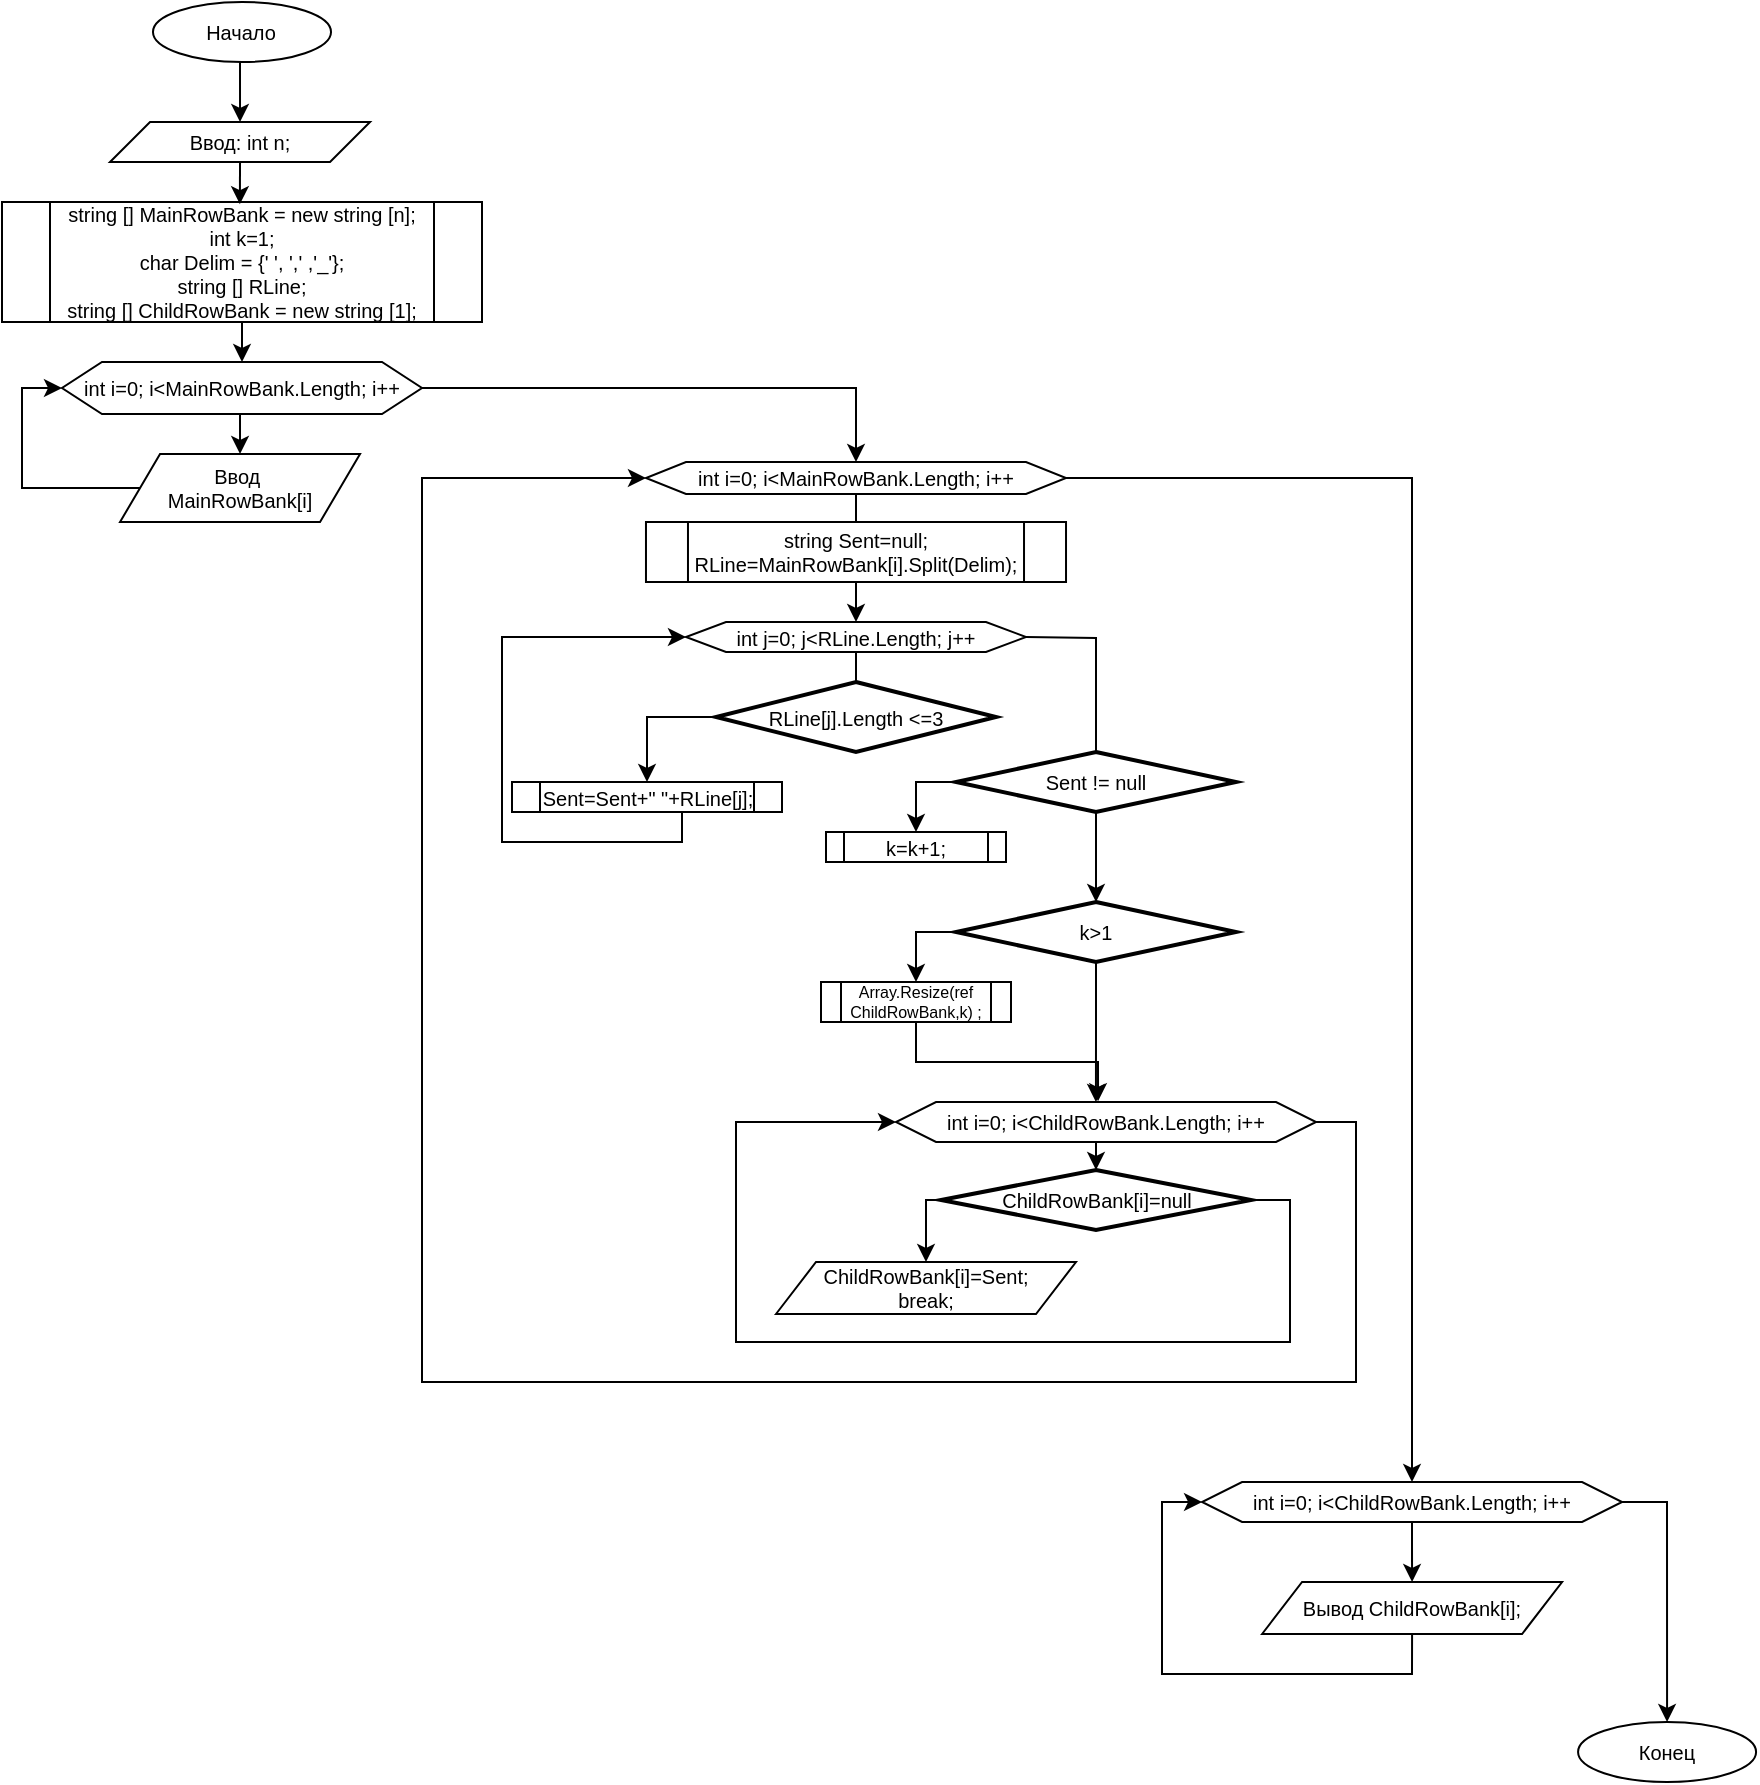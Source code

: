 <mxfile version="24.1.0" type="device">
  <diagram id="C5RBs43oDa-KdzZeNtuy" name="Page-1">
    <mxGraphModel dx="989" dy="582" grid="1" gridSize="10" guides="1" tooltips="1" connect="1" arrows="1" fold="1" page="1" pageScale="1" pageWidth="827" pageHeight="1169" math="0" shadow="0">
      <root>
        <mxCell id="WIyWlLk6GJQsqaUBKTNV-0" />
        <mxCell id="WIyWlLk6GJQsqaUBKTNV-1" parent="WIyWlLk6GJQsqaUBKTNV-0" />
        <mxCell id="o3ZpuMAqkeh1EabLpIii-0" value="&lt;div style=&quot;font-size: 10px;&quot;&gt;&lt;span style=&quot;background-color: initial; font-size: 10px;&quot;&gt;Ввод: int n;&lt;/span&gt;&lt;/div&gt;" style="shape=parallelogram;perimeter=parallelogramPerimeter;whiteSpace=wrap;html=1;fixedSize=1;align=center;fontSize=10;" vertex="1" parent="WIyWlLk6GJQsqaUBKTNV-1">
          <mxGeometry x="114.02" y="230" width="130" height="20" as="geometry" />
        </mxCell>
        <mxCell id="o3ZpuMAqkeh1EabLpIii-20" style="edgeStyle=orthogonalEdgeStyle;rounded=0;orthogonalLoop=1;jettySize=auto;html=1;exitX=0.5;exitY=1;exitDx=0;exitDy=0;entryX=0.5;entryY=0;entryDx=0;entryDy=0;fontSize=10;" edge="1" parent="WIyWlLk6GJQsqaUBKTNV-1" source="o3ZpuMAqkeh1EabLpIii-2" target="o3ZpuMAqkeh1EabLpIii-10">
          <mxGeometry relative="1" as="geometry" />
        </mxCell>
        <mxCell id="o3ZpuMAqkeh1EabLpIii-2" value="&lt;div style=&quot;font-size: 10px;&quot;&gt;string [] MainRowBank = new string [n];&lt;br style=&quot;font-size: 10px;&quot;&gt;&lt;/div&gt;&lt;div style=&quot;font-size: 10px;&quot;&gt;int k=1;&lt;span style=&quot;background-color: initial; font-size: 10px;&quot;&gt;&lt;br style=&quot;font-size: 10px;&quot;&gt;&lt;/span&gt;&lt;/div&gt;&lt;div style=&quot;font-size: 10px;&quot;&gt;char Delim = {&#39; &#39;, &#39;,&#39; ,&#39;_&#39;};&lt;/div&gt;&lt;div style=&quot;font-size: 10px;&quot;&gt;&lt;div style=&quot;font-size: 10px;&quot;&gt;string [] RLine;&lt;/div&gt;&lt;div style=&quot;font-size: 10px;&quot;&gt;string [] ChildRowBank = new string [1];&lt;/div&gt;&lt;/div&gt;" style="shape=process;whiteSpace=wrap;html=1;backgroundOutline=1;fontSize=10;" vertex="1" parent="WIyWlLk6GJQsqaUBKTNV-1">
          <mxGeometry x="60" y="270" width="240" height="60" as="geometry" />
        </mxCell>
        <mxCell id="o3ZpuMAqkeh1EabLpIii-18" style="edgeStyle=orthogonalEdgeStyle;rounded=0;orthogonalLoop=1;jettySize=auto;html=1;exitX=0.5;exitY=1;exitDx=0;exitDy=0;entryX=0.5;entryY=0;entryDx=0;entryDy=0;fontSize=10;" edge="1" parent="WIyWlLk6GJQsqaUBKTNV-1" source="o3ZpuMAqkeh1EabLpIii-3" target="o3ZpuMAqkeh1EabLpIii-0">
          <mxGeometry relative="1" as="geometry" />
        </mxCell>
        <mxCell id="o3ZpuMAqkeh1EabLpIii-3" value="Начало" style="ellipse;whiteSpace=wrap;html=1;fontSize=10;" vertex="1" parent="WIyWlLk6GJQsqaUBKTNV-1">
          <mxGeometry x="135.49" y="170" width="89.02" height="30" as="geometry" />
        </mxCell>
        <mxCell id="o3ZpuMAqkeh1EabLpIii-8" style="edgeStyle=orthogonalEdgeStyle;rounded=0;orthogonalLoop=1;jettySize=auto;html=1;exitX=0.5;exitY=1;exitDx=0;exitDy=0;fontSize=10;" edge="1" parent="WIyWlLk6GJQsqaUBKTNV-1" source="o3ZpuMAqkeh1EabLpIii-0" target="o3ZpuMAqkeh1EabLpIii-0">
          <mxGeometry relative="1" as="geometry" />
        </mxCell>
        <mxCell id="o3ZpuMAqkeh1EabLpIii-33" style="edgeStyle=orthogonalEdgeStyle;rounded=0;orthogonalLoop=1;jettySize=auto;html=1;exitX=1;exitY=0.5;exitDx=0;exitDy=0;entryX=0.5;entryY=0;entryDx=0;entryDy=0;fontSize=10;" edge="1" parent="WIyWlLk6GJQsqaUBKTNV-1" source="o3ZpuMAqkeh1EabLpIii-10" target="o3ZpuMAqkeh1EabLpIii-21">
          <mxGeometry relative="1" as="geometry" />
        </mxCell>
        <mxCell id="o3ZpuMAqkeh1EabLpIii-45" style="edgeStyle=orthogonalEdgeStyle;rounded=0;orthogonalLoop=1;jettySize=auto;html=1;exitX=0.5;exitY=1;exitDx=0;exitDy=0;entryX=0.5;entryY=0;entryDx=0;entryDy=0;" edge="1" parent="WIyWlLk6GJQsqaUBKTNV-1" source="o3ZpuMAqkeh1EabLpIii-10" target="o3ZpuMAqkeh1EabLpIii-11">
          <mxGeometry relative="1" as="geometry" />
        </mxCell>
        <mxCell id="o3ZpuMAqkeh1EabLpIii-10" value="int i=0; i&amp;lt;MainRowBank.Length; i++" style="shape=hexagon;perimeter=hexagonPerimeter2;whiteSpace=wrap;html=1;fixedSize=1;fontSize=10;" vertex="1" parent="WIyWlLk6GJQsqaUBKTNV-1">
          <mxGeometry x="90" y="350" width="180" height="26" as="geometry" />
        </mxCell>
        <mxCell id="o3ZpuMAqkeh1EabLpIii-47" style="edgeStyle=orthogonalEdgeStyle;rounded=0;orthogonalLoop=1;jettySize=auto;html=1;exitX=0;exitY=0.5;exitDx=0;exitDy=0;entryX=0;entryY=0.5;entryDx=0;entryDy=0;" edge="1" parent="WIyWlLk6GJQsqaUBKTNV-1" source="o3ZpuMAqkeh1EabLpIii-11" target="o3ZpuMAqkeh1EabLpIii-10">
          <mxGeometry relative="1" as="geometry">
            <Array as="points">
              <mxPoint x="70" y="413" />
              <mxPoint x="70" y="363" />
            </Array>
          </mxGeometry>
        </mxCell>
        <mxCell id="o3ZpuMAqkeh1EabLpIii-11" value="Ввод&amp;nbsp;&lt;div style=&quot;font-size: 10px;&quot;&gt;MainRowBank[i]&lt;/div&gt;" style="shape=parallelogram;perimeter=parallelogramPerimeter;whiteSpace=wrap;html=1;fixedSize=1;fontSize=10;" vertex="1" parent="WIyWlLk6GJQsqaUBKTNV-1">
          <mxGeometry x="119.02" y="396" width="120" height="34" as="geometry" />
        </mxCell>
        <mxCell id="o3ZpuMAqkeh1EabLpIii-19" style="edgeStyle=orthogonalEdgeStyle;rounded=0;orthogonalLoop=1;jettySize=auto;html=1;exitX=0.5;exitY=1;exitDx=0;exitDy=0;entryX=0.464;entryY=0.012;entryDx=0;entryDy=0;entryPerimeter=0;fontSize=10;" edge="1" parent="WIyWlLk6GJQsqaUBKTNV-1" source="o3ZpuMAqkeh1EabLpIii-0">
          <mxGeometry relative="1" as="geometry">
            <mxPoint x="178.92" y="271.08" as="targetPoint" />
          </mxGeometry>
        </mxCell>
        <mxCell id="o3ZpuMAqkeh1EabLpIii-78" style="edgeStyle=orthogonalEdgeStyle;rounded=0;orthogonalLoop=1;jettySize=auto;html=1;exitX=1;exitY=0.5;exitDx=0;exitDy=0;" edge="1" parent="WIyWlLk6GJQsqaUBKTNV-1" source="o3ZpuMAqkeh1EabLpIii-21" target="o3ZpuMAqkeh1EabLpIii-70">
          <mxGeometry relative="1" as="geometry" />
        </mxCell>
        <mxCell id="o3ZpuMAqkeh1EabLpIii-21" value="int i=0; i&amp;lt;MainRowBank.Length; i++" style="shape=hexagon;perimeter=hexagonPerimeter2;whiteSpace=wrap;html=1;fixedSize=1;fontSize=10;" vertex="1" parent="WIyWlLk6GJQsqaUBKTNV-1">
          <mxGeometry x="381.99" y="400" width="210.02" height="16" as="geometry" />
        </mxCell>
        <mxCell id="o3ZpuMAqkeh1EabLpIii-31" style="edgeStyle=orthogonalEdgeStyle;rounded=0;orthogonalLoop=1;jettySize=auto;html=1;exitX=0.5;exitY=1;exitDx=0;exitDy=0;entryX=0.5;entryY=0;entryDx=0;entryDy=0;fontSize=10;" edge="1" parent="WIyWlLk6GJQsqaUBKTNV-1" source="o3ZpuMAqkeh1EabLpIii-23" target="o3ZpuMAqkeh1EabLpIii-25">
          <mxGeometry relative="1" as="geometry" />
        </mxCell>
        <mxCell id="o3ZpuMAqkeh1EabLpIii-23" value="&lt;div style=&quot;font-size: 10px;&quot;&gt;string Sent=null;&lt;/div&gt;&lt;div style=&quot;font-size: 10px;&quot;&gt;&lt;span style=&quot;background-color: initial; font-size: 10px;&quot;&gt;RLine=&lt;/span&gt;&lt;span style=&quot;background-color: initial; font-size: 10px;&quot;&gt;MainRowBank[i].Split(Delim);&lt;/span&gt;&lt;/div&gt;" style="shape=process;whiteSpace=wrap;html=1;backgroundOutline=1;fontSize=10;" vertex="1" parent="WIyWlLk6GJQsqaUBKTNV-1">
          <mxGeometry x="381.99" y="430" width="210.02" height="30" as="geometry" />
        </mxCell>
        <mxCell id="o3ZpuMAqkeh1EabLpIii-24" value="" style="endArrow=none;html=1;rounded=0;entryX=0.5;entryY=1;entryDx=0;entryDy=0;exitX=0.5;exitY=0;exitDx=0;exitDy=0;fontSize=10;" edge="1" parent="WIyWlLk6GJQsqaUBKTNV-1" source="o3ZpuMAqkeh1EabLpIii-23" target="o3ZpuMAqkeh1EabLpIii-21">
          <mxGeometry width="50" height="50" relative="1" as="geometry">
            <mxPoint x="402.01" y="460" as="sourcePoint" />
            <mxPoint x="452.01" y="410" as="targetPoint" />
          </mxGeometry>
        </mxCell>
        <mxCell id="o3ZpuMAqkeh1EabLpIii-25" value="int j=0; j&amp;lt;RLine.Length; j++" style="shape=hexagon;perimeter=hexagonPerimeter2;whiteSpace=wrap;html=1;fixedSize=1;fontSize=10;" vertex="1" parent="WIyWlLk6GJQsqaUBKTNV-1">
          <mxGeometry x="401.99" y="480" width="170.02" height="15" as="geometry" />
        </mxCell>
        <mxCell id="o3ZpuMAqkeh1EabLpIii-48" style="edgeStyle=orthogonalEdgeStyle;rounded=0;orthogonalLoop=1;jettySize=auto;html=1;exitX=0;exitY=0.5;exitDx=0;exitDy=0;exitPerimeter=0;entryX=0.5;entryY=0;entryDx=0;entryDy=0;" edge="1" parent="WIyWlLk6GJQsqaUBKTNV-1" source="o3ZpuMAqkeh1EabLpIii-26" target="o3ZpuMAqkeh1EabLpIii-27">
          <mxGeometry relative="1" as="geometry" />
        </mxCell>
        <mxCell id="o3ZpuMAqkeh1EabLpIii-26" value="RLine[j].Length &amp;lt;=3" style="strokeWidth=2;html=1;shape=mxgraph.flowchart.decision;whiteSpace=wrap;fontSize=10;" vertex="1" parent="WIyWlLk6GJQsqaUBKTNV-1">
          <mxGeometry x="417" y="510" width="140" height="35" as="geometry" />
        </mxCell>
        <mxCell id="o3ZpuMAqkeh1EabLpIii-30" style="edgeStyle=orthogonalEdgeStyle;rounded=0;orthogonalLoop=1;jettySize=auto;html=1;entryX=0;entryY=0.5;entryDx=0;entryDy=0;fontSize=10;" edge="1" parent="WIyWlLk6GJQsqaUBKTNV-1" source="o3ZpuMAqkeh1EabLpIii-27" target="o3ZpuMAqkeh1EabLpIii-25">
          <mxGeometry relative="1" as="geometry">
            <Array as="points">
              <mxPoint x="400" y="590" />
              <mxPoint x="310" y="590" />
              <mxPoint x="310" y="488" />
            </Array>
          </mxGeometry>
        </mxCell>
        <mxCell id="o3ZpuMAqkeh1EabLpIii-27" value="Sent=Sent+&quot; &quot;+RLine[j];" style="shape=process;whiteSpace=wrap;html=1;backgroundOutline=1;fontSize=10;" vertex="1" parent="WIyWlLk6GJQsqaUBKTNV-1">
          <mxGeometry x="315" y="560" width="135" height="15" as="geometry" />
        </mxCell>
        <mxCell id="o3ZpuMAqkeh1EabLpIii-29" value="" style="endArrow=none;html=1;rounded=0;entryX=0.5;entryY=1;entryDx=0;entryDy=0;fontSize=10;" edge="1" parent="WIyWlLk6GJQsqaUBKTNV-1" source="o3ZpuMAqkeh1EabLpIii-26" target="o3ZpuMAqkeh1EabLpIii-25">
          <mxGeometry width="50" height="50" relative="1" as="geometry">
            <mxPoint x="427.02" y="750" as="sourcePoint" />
            <mxPoint x="477.02" y="700" as="targetPoint" />
          </mxGeometry>
        </mxCell>
        <mxCell id="o3ZpuMAqkeh1EabLpIii-37" style="edgeStyle=orthogonalEdgeStyle;rounded=0;orthogonalLoop=1;jettySize=auto;html=1;exitX=0;exitY=0.5;exitDx=0;exitDy=0;exitPerimeter=0;entryX=0.5;entryY=0;entryDx=0;entryDy=0;fontSize=10;" edge="1" parent="WIyWlLk6GJQsqaUBKTNV-1" source="o3ZpuMAqkeh1EabLpIii-34" target="o3ZpuMAqkeh1EabLpIii-36">
          <mxGeometry relative="1" as="geometry" />
        </mxCell>
        <mxCell id="o3ZpuMAqkeh1EabLpIii-34" value="Sent != null" style="strokeWidth=2;html=1;shape=mxgraph.flowchart.decision;whiteSpace=wrap;fontSize=10;" vertex="1" parent="WIyWlLk6GJQsqaUBKTNV-1">
          <mxGeometry x="537" y="545" width="140" height="30" as="geometry" />
        </mxCell>
        <mxCell id="o3ZpuMAqkeh1EabLpIii-36" value="k=k+1;" style="shape=process;whiteSpace=wrap;html=1;backgroundOutline=1;fontSize=10;" vertex="1" parent="WIyWlLk6GJQsqaUBKTNV-1">
          <mxGeometry x="472" y="585" width="90" height="15" as="geometry" />
        </mxCell>
        <mxCell id="o3ZpuMAqkeh1EabLpIii-42" style="edgeStyle=orthogonalEdgeStyle;rounded=0;orthogonalLoop=1;jettySize=auto;html=1;exitX=0;exitY=0.5;exitDx=0;exitDy=0;exitPerimeter=0;entryX=0.5;entryY=0;entryDx=0;entryDy=0;fontSize=10;" edge="1" parent="WIyWlLk6GJQsqaUBKTNV-1" source="o3ZpuMAqkeh1EabLpIii-38" target="o3ZpuMAqkeh1EabLpIii-41">
          <mxGeometry relative="1" as="geometry" />
        </mxCell>
        <mxCell id="o3ZpuMAqkeh1EabLpIii-56" style="edgeStyle=orthogonalEdgeStyle;rounded=0;orthogonalLoop=1;jettySize=auto;html=1;exitX=0.5;exitY=1;exitDx=0;exitDy=0;exitPerimeter=0;" edge="1" parent="WIyWlLk6GJQsqaUBKTNV-1" source="o3ZpuMAqkeh1EabLpIii-38">
          <mxGeometry relative="1" as="geometry">
            <mxPoint x="606.966" y="720" as="targetPoint" />
          </mxGeometry>
        </mxCell>
        <mxCell id="o3ZpuMAqkeh1EabLpIii-38" value="k&amp;gt;1" style="strokeWidth=2;html=1;shape=mxgraph.flowchart.decision;whiteSpace=wrap;fontSize=10;" vertex="1" parent="WIyWlLk6GJQsqaUBKTNV-1">
          <mxGeometry x="537" y="620" width="140" height="30" as="geometry" />
        </mxCell>
        <mxCell id="o3ZpuMAqkeh1EabLpIii-39" value="" style="endArrow=none;html=1;rounded=0;entryX=1;entryY=0.5;entryDx=0;entryDy=0;exitX=0.5;exitY=0;exitDx=0;exitDy=0;exitPerimeter=0;fontSize=10;" edge="1" parent="WIyWlLk6GJQsqaUBKTNV-1" source="o3ZpuMAqkeh1EabLpIii-34" target="o3ZpuMAqkeh1EabLpIii-25">
          <mxGeometry width="50" height="50" relative="1" as="geometry">
            <mxPoint x="467" y="820" as="sourcePoint" />
            <mxPoint x="517" y="770" as="targetPoint" />
            <Array as="points">
              <mxPoint x="607" y="488" />
            </Array>
          </mxGeometry>
        </mxCell>
        <mxCell id="o3ZpuMAqkeh1EabLpIii-41" value="Array.Resize(ref ChildRowBank,k) ;" style="shape=process;whiteSpace=wrap;html=1;backgroundOutline=1;fontSize=8;" vertex="1" parent="WIyWlLk6GJQsqaUBKTNV-1">
          <mxGeometry x="469.5" y="660" width="95" height="20" as="geometry" />
        </mxCell>
        <mxCell id="o3ZpuMAqkeh1EabLpIii-69" style="edgeStyle=orthogonalEdgeStyle;rounded=0;orthogonalLoop=1;jettySize=auto;html=1;exitX=1;exitY=0.5;exitDx=0;exitDy=0;entryX=0;entryY=0.5;entryDx=0;entryDy=0;" edge="1" parent="WIyWlLk6GJQsqaUBKTNV-1" source="o3ZpuMAqkeh1EabLpIii-50" target="o3ZpuMAqkeh1EabLpIii-21">
          <mxGeometry relative="1" as="geometry">
            <Array as="points">
              <mxPoint x="737" y="730" />
              <mxPoint x="737" y="860" />
              <mxPoint x="270" y="860" />
              <mxPoint x="270" y="408" />
            </Array>
          </mxGeometry>
        </mxCell>
        <mxCell id="o3ZpuMAqkeh1EabLpIii-50" value="int i=0; i&amp;lt;ChildRowBank.Length; i++" style="shape=hexagon;perimeter=hexagonPerimeter2;whiteSpace=wrap;html=1;fixedSize=1;fontSize=10;" vertex="1" parent="WIyWlLk6GJQsqaUBKTNV-1">
          <mxGeometry x="507" y="720" width="210.02" height="20" as="geometry" />
        </mxCell>
        <mxCell id="o3ZpuMAqkeh1EabLpIii-53" style="edgeStyle=orthogonalEdgeStyle;rounded=0;orthogonalLoop=1;jettySize=auto;html=1;exitX=0.5;exitY=1;exitDx=0;exitDy=0;entryX=0.481;entryY=-0.017;entryDx=0;entryDy=0;entryPerimeter=0;" edge="1" parent="WIyWlLk6GJQsqaUBKTNV-1" source="o3ZpuMAqkeh1EabLpIii-41" target="o3ZpuMAqkeh1EabLpIii-50">
          <mxGeometry relative="1" as="geometry" />
        </mxCell>
        <mxCell id="o3ZpuMAqkeh1EabLpIii-54" style="edgeStyle=orthogonalEdgeStyle;rounded=0;orthogonalLoop=1;jettySize=auto;html=1;exitX=0.5;exitY=1;exitDx=0;exitDy=0;exitPerimeter=0;entryX=0.5;entryY=0;entryDx=0;entryDy=0;entryPerimeter=0;" edge="1" parent="WIyWlLk6GJQsqaUBKTNV-1" source="o3ZpuMAqkeh1EabLpIii-34" target="o3ZpuMAqkeh1EabLpIii-38">
          <mxGeometry relative="1" as="geometry" />
        </mxCell>
        <mxCell id="o3ZpuMAqkeh1EabLpIii-57" value="&lt;div style=&quot;font-size: 10px;&quot;&gt;ChildRowBank[i]=Sent;&lt;/div&gt;&lt;div style=&quot;font-size: 10px;&quot;&gt;break;&lt;/div&gt;" style="shape=parallelogram;perimeter=parallelogramPerimeter;whiteSpace=wrap;html=1;fixedSize=1;fontSize=10;" vertex="1" parent="WIyWlLk6GJQsqaUBKTNV-1">
          <mxGeometry x="447" y="800" width="150" height="26" as="geometry" />
        </mxCell>
        <mxCell id="o3ZpuMAqkeh1EabLpIii-63" style="edgeStyle=orthogonalEdgeStyle;rounded=0;orthogonalLoop=1;jettySize=auto;html=1;exitX=0;exitY=0.5;exitDx=0;exitDy=0;exitPerimeter=0;entryX=0.5;entryY=0;entryDx=0;entryDy=0;" edge="1" parent="WIyWlLk6GJQsqaUBKTNV-1" source="o3ZpuMAqkeh1EabLpIii-60" target="o3ZpuMAqkeh1EabLpIii-57">
          <mxGeometry relative="1" as="geometry" />
        </mxCell>
        <mxCell id="o3ZpuMAqkeh1EabLpIii-66" style="edgeStyle=orthogonalEdgeStyle;rounded=0;orthogonalLoop=1;jettySize=auto;html=1;exitX=1;exitY=0.5;exitDx=0;exitDy=0;exitPerimeter=0;entryX=0;entryY=0.5;entryDx=0;entryDy=0;" edge="1" parent="WIyWlLk6GJQsqaUBKTNV-1" source="o3ZpuMAqkeh1EabLpIii-60" target="o3ZpuMAqkeh1EabLpIii-50">
          <mxGeometry relative="1" as="geometry">
            <mxPoint x="367" y="910" as="targetPoint" />
            <Array as="points">
              <mxPoint x="704" y="769" />
              <mxPoint x="704" y="840" />
              <mxPoint x="427" y="840" />
              <mxPoint x="427" y="730" />
            </Array>
          </mxGeometry>
        </mxCell>
        <mxCell id="o3ZpuMAqkeh1EabLpIii-60" value="ChildRowBank[i]=null" style="strokeWidth=2;html=1;shape=mxgraph.flowchart.decision;whiteSpace=wrap;fontSize=10;" vertex="1" parent="WIyWlLk6GJQsqaUBKTNV-1">
          <mxGeometry x="529.5" y="754" width="155" height="30" as="geometry" />
        </mxCell>
        <mxCell id="o3ZpuMAqkeh1EabLpIii-64" style="edgeStyle=orthogonalEdgeStyle;rounded=0;orthogonalLoop=1;jettySize=auto;html=1;exitX=0.5;exitY=1;exitDx=0;exitDy=0;entryX=0.5;entryY=0;entryDx=0;entryDy=0;entryPerimeter=0;" edge="1" parent="WIyWlLk6GJQsqaUBKTNV-1" target="o3ZpuMAqkeh1EabLpIii-60">
          <mxGeometry relative="1" as="geometry">
            <mxPoint x="612.01" y="740" as="sourcePoint" />
            <mxPoint x="607.0" y="750" as="targetPoint" />
          </mxGeometry>
        </mxCell>
        <mxCell id="o3ZpuMAqkeh1EabLpIii-72" style="edgeStyle=orthogonalEdgeStyle;rounded=0;orthogonalLoop=1;jettySize=auto;html=1;entryX=0.5;entryY=0;entryDx=0;entryDy=0;" edge="1" parent="WIyWlLk6GJQsqaUBKTNV-1" source="o3ZpuMAqkeh1EabLpIii-70" target="o3ZpuMAqkeh1EabLpIii-71">
          <mxGeometry relative="1" as="geometry" />
        </mxCell>
        <mxCell id="o3ZpuMAqkeh1EabLpIii-75" style="edgeStyle=orthogonalEdgeStyle;rounded=0;orthogonalLoop=1;jettySize=auto;html=1;exitX=1;exitY=0.5;exitDx=0;exitDy=0;entryX=0.5;entryY=0;entryDx=0;entryDy=0;" edge="1" parent="WIyWlLk6GJQsqaUBKTNV-1" source="o3ZpuMAqkeh1EabLpIii-70" target="o3ZpuMAqkeh1EabLpIii-77">
          <mxGeometry relative="1" as="geometry">
            <mxPoint x="890.03" y="1020" as="targetPoint" />
          </mxGeometry>
        </mxCell>
        <mxCell id="o3ZpuMAqkeh1EabLpIii-70" value="int i=0; i&amp;lt;ChildRowBank.Length; i++" style="shape=hexagon;perimeter=hexagonPerimeter2;whiteSpace=wrap;html=1;fixedSize=1;fontSize=10;" vertex="1" parent="WIyWlLk6GJQsqaUBKTNV-1">
          <mxGeometry x="660.03" y="910" width="210.02" height="20" as="geometry" />
        </mxCell>
        <mxCell id="o3ZpuMAqkeh1EabLpIii-74" style="edgeStyle=orthogonalEdgeStyle;rounded=0;orthogonalLoop=1;jettySize=auto;html=1;exitX=0.5;exitY=1;exitDx=0;exitDy=0;entryX=0;entryY=0.5;entryDx=0;entryDy=0;" edge="1" parent="WIyWlLk6GJQsqaUBKTNV-1" source="o3ZpuMAqkeh1EabLpIii-71" target="o3ZpuMAqkeh1EabLpIii-70">
          <mxGeometry relative="1" as="geometry" />
        </mxCell>
        <mxCell id="o3ZpuMAqkeh1EabLpIii-71" value="&lt;div style=&quot;font-size: 10px;&quot;&gt;Вывод ChildRowBank[i];&lt;/div&gt;" style="shape=parallelogram;perimeter=parallelogramPerimeter;whiteSpace=wrap;html=1;fixedSize=1;fontSize=10;" vertex="1" parent="WIyWlLk6GJQsqaUBKTNV-1">
          <mxGeometry x="690.04" y="960" width="150" height="26" as="geometry" />
        </mxCell>
        <mxCell id="o3ZpuMAqkeh1EabLpIii-77" value="Конец" style="ellipse;whiteSpace=wrap;html=1;fontSize=10;" vertex="1" parent="WIyWlLk6GJQsqaUBKTNV-1">
          <mxGeometry x="848.03" y="1030" width="89.02" height="30" as="geometry" />
        </mxCell>
      </root>
    </mxGraphModel>
  </diagram>
</mxfile>
